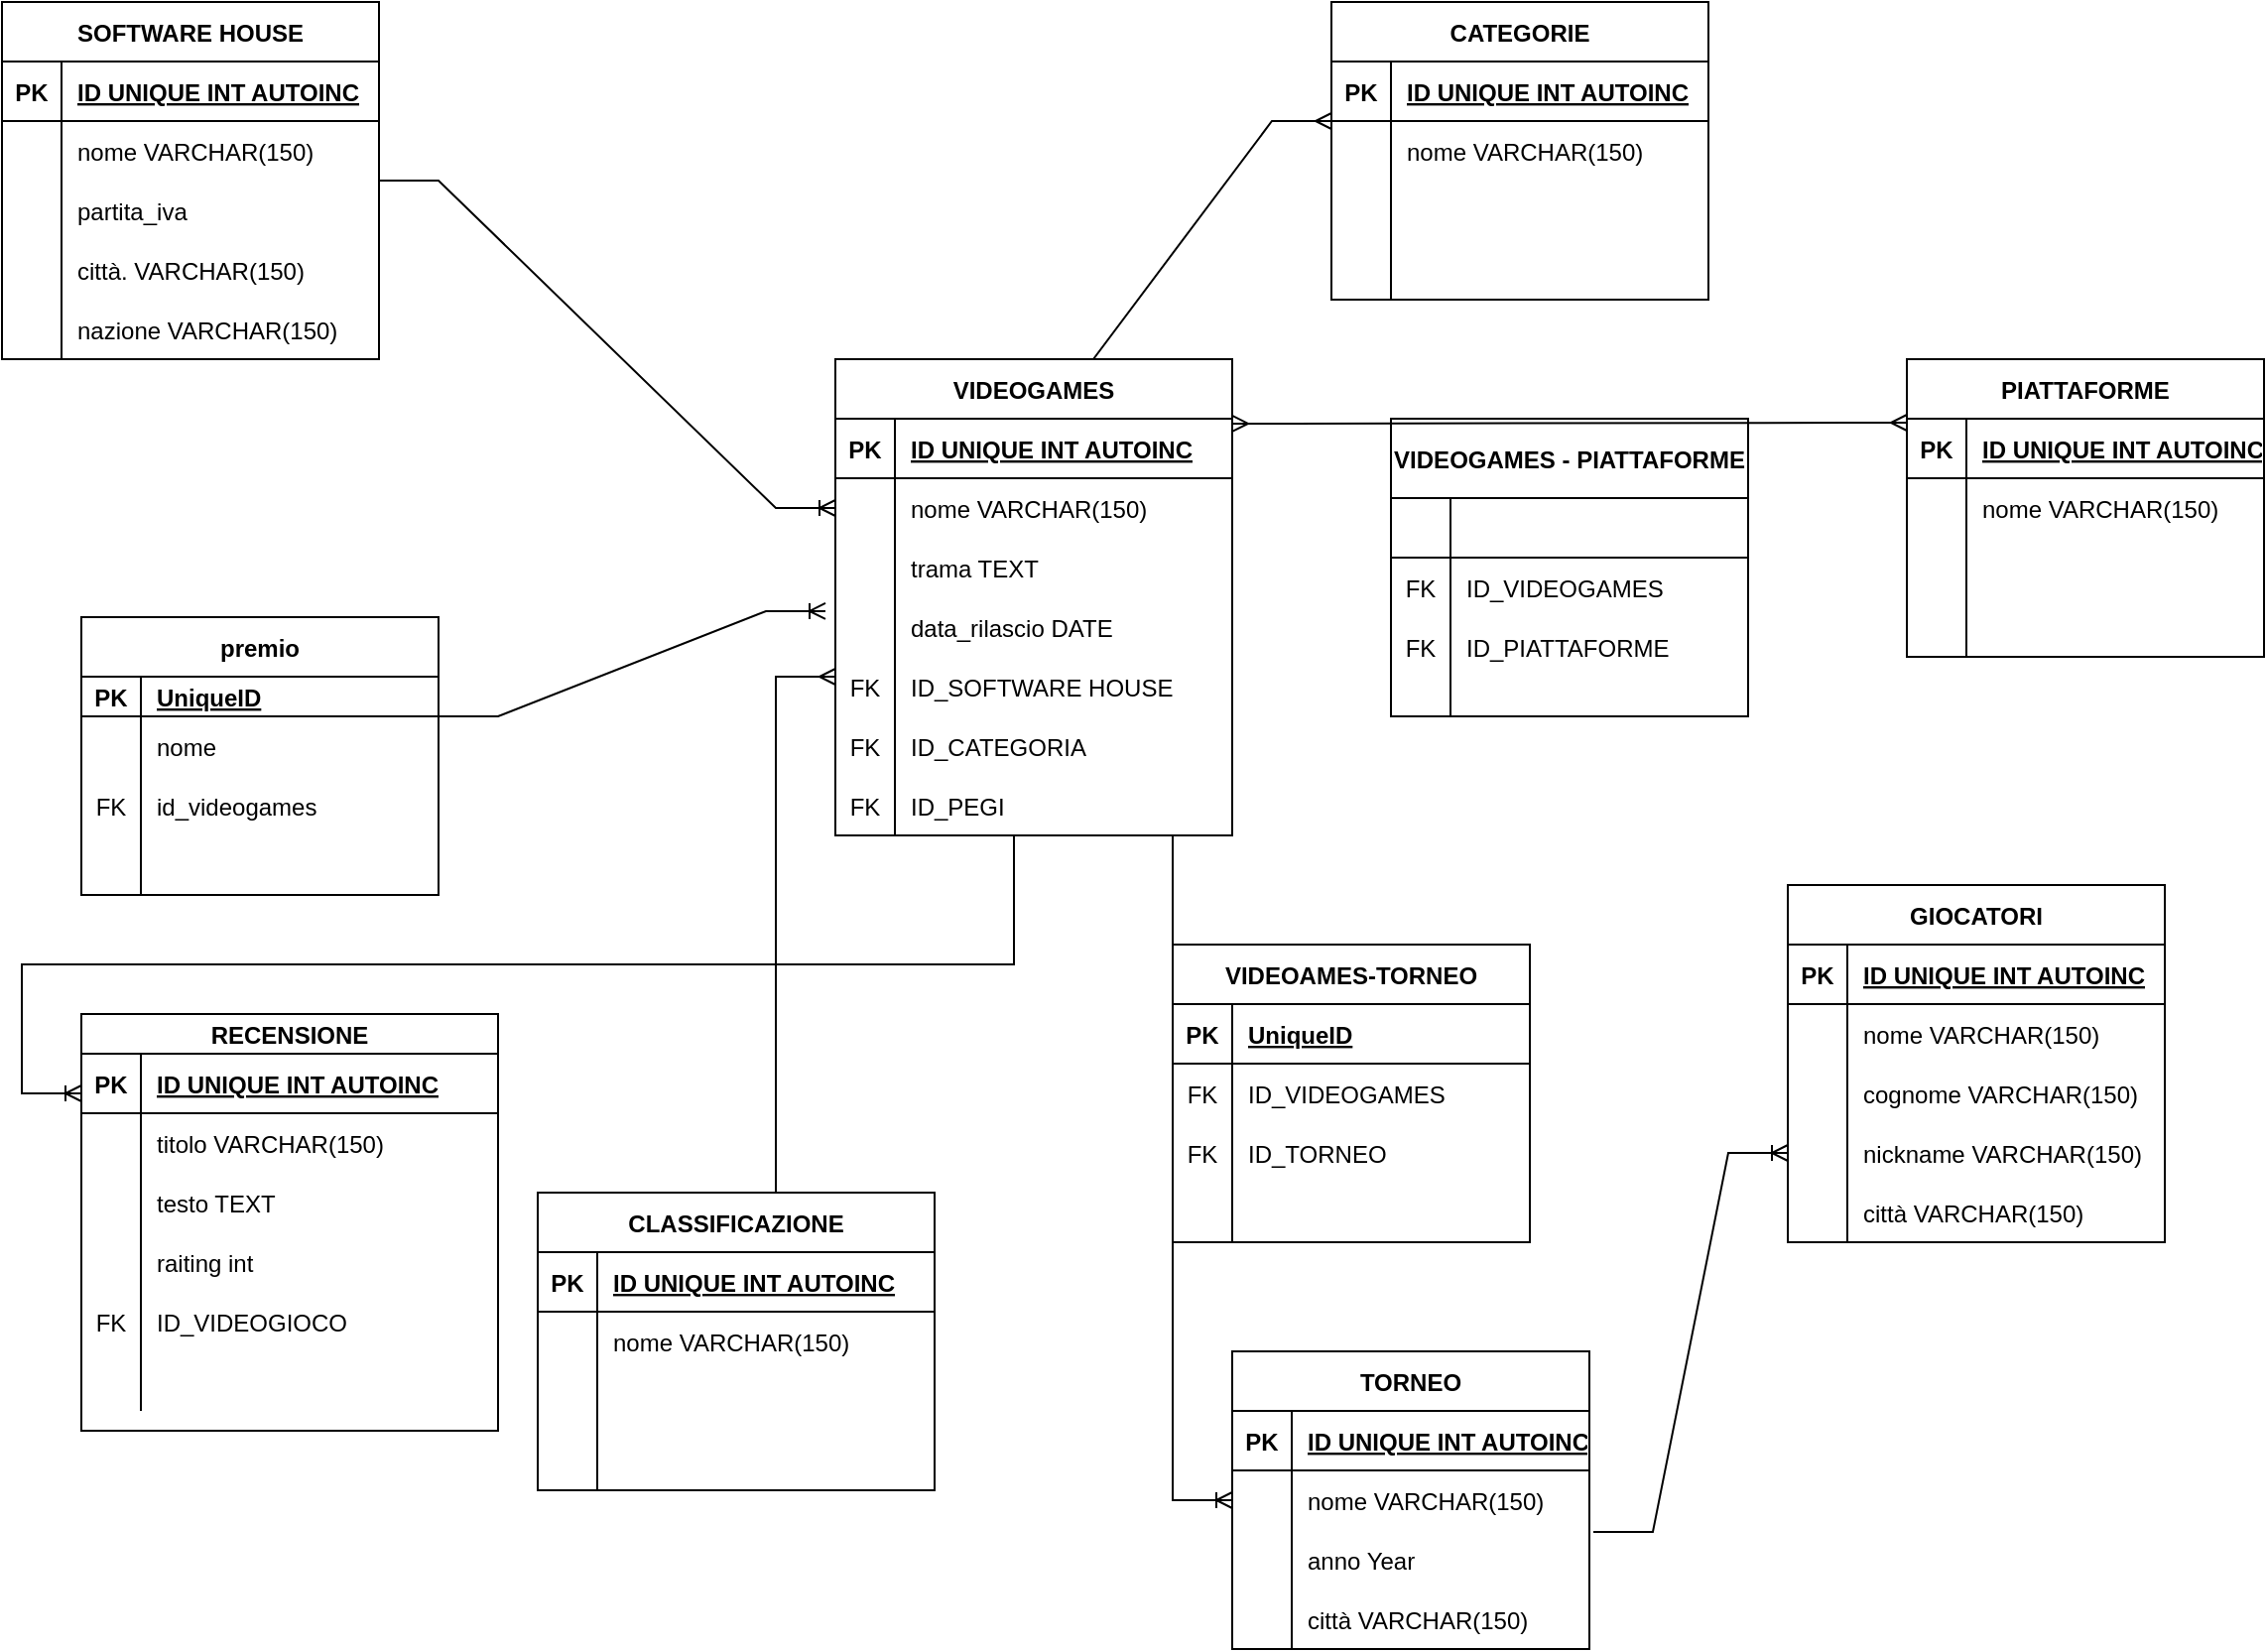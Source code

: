 <mxfile version="20.8.23" type="github"><diagram name="Pagina-1" id="i0J7xtKFLTkDk5oxnw_Y"><mxGraphModel dx="2021" dy="650" grid="1" gridSize="10" guides="1" tooltips="1" connect="1" arrows="1" fold="1" page="1" pageScale="1" pageWidth="827" pageHeight="1169" math="0" shadow="0"><root><mxCell id="0"/><mxCell id="1" parent="0"/><mxCell id="jLcTJ_Q1vczwgwOchDkl-1" value="VIDEOGAMES" style="shape=table;startSize=30;container=1;collapsible=1;childLayout=tableLayout;fixedRows=1;rowLines=0;fontStyle=1;align=center;resizeLast=1;" vertex="1" parent="1"><mxGeometry x="260" y="200" width="200" height="240" as="geometry"/></mxCell><mxCell id="jLcTJ_Q1vczwgwOchDkl-2" value="" style="shape=tableRow;horizontal=0;startSize=0;swimlaneHead=0;swimlaneBody=0;fillColor=none;collapsible=0;dropTarget=0;points=[[0,0.5],[1,0.5]];portConstraint=eastwest;top=0;left=0;right=0;bottom=1;" vertex="1" parent="jLcTJ_Q1vczwgwOchDkl-1"><mxGeometry y="30" width="200" height="30" as="geometry"/></mxCell><mxCell id="jLcTJ_Q1vczwgwOchDkl-3" value="PK" style="shape=partialRectangle;connectable=0;fillColor=none;top=0;left=0;bottom=0;right=0;fontStyle=1;overflow=hidden;" vertex="1" parent="jLcTJ_Q1vczwgwOchDkl-2"><mxGeometry width="30" height="30" as="geometry"><mxRectangle width="30" height="30" as="alternateBounds"/></mxGeometry></mxCell><mxCell id="jLcTJ_Q1vczwgwOchDkl-4" value="ID UNIQUE INT AUTOINC" style="shape=partialRectangle;connectable=0;fillColor=none;top=0;left=0;bottom=0;right=0;align=left;spacingLeft=6;fontStyle=5;overflow=hidden;" vertex="1" parent="jLcTJ_Q1vczwgwOchDkl-2"><mxGeometry x="30" width="170" height="30" as="geometry"><mxRectangle width="170" height="30" as="alternateBounds"/></mxGeometry></mxCell><mxCell id="jLcTJ_Q1vczwgwOchDkl-5" value="" style="shape=tableRow;horizontal=0;startSize=0;swimlaneHead=0;swimlaneBody=0;fillColor=none;collapsible=0;dropTarget=0;points=[[0,0.5],[1,0.5]];portConstraint=eastwest;top=0;left=0;right=0;bottom=0;" vertex="1" parent="jLcTJ_Q1vczwgwOchDkl-1"><mxGeometry y="60" width="200" height="30" as="geometry"/></mxCell><mxCell id="jLcTJ_Q1vczwgwOchDkl-6" value="" style="shape=partialRectangle;connectable=0;fillColor=none;top=0;left=0;bottom=0;right=0;editable=1;overflow=hidden;" vertex="1" parent="jLcTJ_Q1vczwgwOchDkl-5"><mxGeometry width="30" height="30" as="geometry"><mxRectangle width="30" height="30" as="alternateBounds"/></mxGeometry></mxCell><mxCell id="jLcTJ_Q1vczwgwOchDkl-7" value="nome VARCHAR(150)" style="shape=partialRectangle;connectable=0;fillColor=none;top=0;left=0;bottom=0;right=0;align=left;spacingLeft=6;overflow=hidden;" vertex="1" parent="jLcTJ_Q1vczwgwOchDkl-5"><mxGeometry x="30" width="170" height="30" as="geometry"><mxRectangle width="170" height="30" as="alternateBounds"/></mxGeometry></mxCell><mxCell id="jLcTJ_Q1vczwgwOchDkl-8" value="" style="shape=tableRow;horizontal=0;startSize=0;swimlaneHead=0;swimlaneBody=0;fillColor=none;collapsible=0;dropTarget=0;points=[[0,0.5],[1,0.5]];portConstraint=eastwest;top=0;left=0;right=0;bottom=0;" vertex="1" parent="jLcTJ_Q1vczwgwOchDkl-1"><mxGeometry y="90" width="200" height="30" as="geometry"/></mxCell><mxCell id="jLcTJ_Q1vczwgwOchDkl-9" value="" style="shape=partialRectangle;connectable=0;fillColor=none;top=0;left=0;bottom=0;right=0;editable=1;overflow=hidden;" vertex="1" parent="jLcTJ_Q1vczwgwOchDkl-8"><mxGeometry width="30" height="30" as="geometry"><mxRectangle width="30" height="30" as="alternateBounds"/></mxGeometry></mxCell><mxCell id="jLcTJ_Q1vczwgwOchDkl-10" value="trama TEXT" style="shape=partialRectangle;connectable=0;fillColor=none;top=0;left=0;bottom=0;right=0;align=left;spacingLeft=6;overflow=hidden;" vertex="1" parent="jLcTJ_Q1vczwgwOchDkl-8"><mxGeometry x="30" width="170" height="30" as="geometry"><mxRectangle width="170" height="30" as="alternateBounds"/></mxGeometry></mxCell><mxCell id="jLcTJ_Q1vczwgwOchDkl-11" value="" style="shape=tableRow;horizontal=0;startSize=0;swimlaneHead=0;swimlaneBody=0;fillColor=none;collapsible=0;dropTarget=0;points=[[0,0.5],[1,0.5]];portConstraint=eastwest;top=0;left=0;right=0;bottom=0;" vertex="1" parent="jLcTJ_Q1vczwgwOchDkl-1"><mxGeometry y="120" width="200" height="30" as="geometry"/></mxCell><mxCell id="jLcTJ_Q1vczwgwOchDkl-12" value="" style="shape=partialRectangle;connectable=0;fillColor=none;top=0;left=0;bottom=0;right=0;editable=1;overflow=hidden;" vertex="1" parent="jLcTJ_Q1vczwgwOchDkl-11"><mxGeometry width="30" height="30" as="geometry"><mxRectangle width="30" height="30" as="alternateBounds"/></mxGeometry></mxCell><mxCell id="jLcTJ_Q1vczwgwOchDkl-13" value="data_rilascio DATE" style="shape=partialRectangle;connectable=0;fillColor=none;top=0;left=0;bottom=0;right=0;align=left;spacingLeft=6;overflow=hidden;" vertex="1" parent="jLcTJ_Q1vczwgwOchDkl-11"><mxGeometry x="30" width="170" height="30" as="geometry"><mxRectangle width="170" height="30" as="alternateBounds"/></mxGeometry></mxCell><mxCell id="jLcTJ_Q1vczwgwOchDkl-159" value="" style="shape=tableRow;horizontal=0;startSize=0;swimlaneHead=0;swimlaneBody=0;fillColor=none;collapsible=0;dropTarget=0;points=[[0,0.5],[1,0.5]];portConstraint=eastwest;top=0;left=0;right=0;bottom=0;" vertex="1" parent="jLcTJ_Q1vczwgwOchDkl-1"><mxGeometry y="150" width="200" height="30" as="geometry"/></mxCell><mxCell id="jLcTJ_Q1vczwgwOchDkl-160" value="FK" style="shape=partialRectangle;connectable=0;fillColor=none;top=0;left=0;bottom=0;right=0;editable=1;overflow=hidden;" vertex="1" parent="jLcTJ_Q1vczwgwOchDkl-159"><mxGeometry width="30" height="30" as="geometry"><mxRectangle width="30" height="30" as="alternateBounds"/></mxGeometry></mxCell><mxCell id="jLcTJ_Q1vczwgwOchDkl-161" value="ID_SOFTWARE HOUSE" style="shape=partialRectangle;connectable=0;fillColor=none;top=0;left=0;bottom=0;right=0;align=left;spacingLeft=6;overflow=hidden;" vertex="1" parent="jLcTJ_Q1vczwgwOchDkl-159"><mxGeometry x="30" width="170" height="30" as="geometry"><mxRectangle width="170" height="30" as="alternateBounds"/></mxGeometry></mxCell><mxCell id="jLcTJ_Q1vczwgwOchDkl-162" value="" style="shape=tableRow;horizontal=0;startSize=0;swimlaneHead=0;swimlaneBody=0;fillColor=none;collapsible=0;dropTarget=0;points=[[0,0.5],[1,0.5]];portConstraint=eastwest;top=0;left=0;right=0;bottom=0;" vertex="1" parent="jLcTJ_Q1vczwgwOchDkl-1"><mxGeometry y="180" width="200" height="30" as="geometry"/></mxCell><mxCell id="jLcTJ_Q1vczwgwOchDkl-163" value="FK" style="shape=partialRectangle;connectable=0;fillColor=none;top=0;left=0;bottom=0;right=0;editable=1;overflow=hidden;" vertex="1" parent="jLcTJ_Q1vczwgwOchDkl-162"><mxGeometry width="30" height="30" as="geometry"><mxRectangle width="30" height="30" as="alternateBounds"/></mxGeometry></mxCell><mxCell id="jLcTJ_Q1vczwgwOchDkl-164" value="ID_CATEGORIA" style="shape=partialRectangle;connectable=0;fillColor=none;top=0;left=0;bottom=0;right=0;align=left;spacingLeft=6;overflow=hidden;" vertex="1" parent="jLcTJ_Q1vczwgwOchDkl-162"><mxGeometry x="30" width="170" height="30" as="geometry"><mxRectangle width="170" height="30" as="alternateBounds"/></mxGeometry></mxCell><mxCell id="jLcTJ_Q1vczwgwOchDkl-135" value="" style="shape=tableRow;horizontal=0;startSize=0;swimlaneHead=0;swimlaneBody=0;fillColor=none;collapsible=0;dropTarget=0;points=[[0,0.5],[1,0.5]];portConstraint=eastwest;top=0;left=0;right=0;bottom=0;" vertex="1" parent="jLcTJ_Q1vczwgwOchDkl-1"><mxGeometry y="210" width="200" height="30" as="geometry"/></mxCell><mxCell id="jLcTJ_Q1vczwgwOchDkl-136" value="FK" style="shape=partialRectangle;connectable=0;fillColor=none;top=0;left=0;bottom=0;right=0;editable=1;overflow=hidden;" vertex="1" parent="jLcTJ_Q1vczwgwOchDkl-135"><mxGeometry width="30" height="30" as="geometry"><mxRectangle width="30" height="30" as="alternateBounds"/></mxGeometry></mxCell><mxCell id="jLcTJ_Q1vczwgwOchDkl-137" value="ID_PEGI" style="shape=partialRectangle;connectable=0;fillColor=none;top=0;left=0;bottom=0;right=0;align=left;spacingLeft=6;overflow=hidden;" vertex="1" parent="jLcTJ_Q1vczwgwOchDkl-135"><mxGeometry x="30" width="170" height="30" as="geometry"><mxRectangle width="170" height="30" as="alternateBounds"/></mxGeometry></mxCell><mxCell id="jLcTJ_Q1vczwgwOchDkl-14" value="SOFTWARE HOUSE" style="shape=table;startSize=30;container=1;collapsible=1;childLayout=tableLayout;fixedRows=1;rowLines=0;fontStyle=1;align=center;resizeLast=1;" vertex="1" parent="1"><mxGeometry x="-160" y="20" width="190" height="180" as="geometry"/></mxCell><mxCell id="jLcTJ_Q1vczwgwOchDkl-15" value="" style="shape=tableRow;horizontal=0;startSize=0;swimlaneHead=0;swimlaneBody=0;fillColor=none;collapsible=0;dropTarget=0;points=[[0,0.5],[1,0.5]];portConstraint=eastwest;top=0;left=0;right=0;bottom=1;" vertex="1" parent="jLcTJ_Q1vczwgwOchDkl-14"><mxGeometry y="30" width="190" height="30" as="geometry"/></mxCell><mxCell id="jLcTJ_Q1vczwgwOchDkl-16" value="PK" style="shape=partialRectangle;connectable=0;fillColor=none;top=0;left=0;bottom=0;right=0;fontStyle=1;overflow=hidden;" vertex="1" parent="jLcTJ_Q1vczwgwOchDkl-15"><mxGeometry width="30" height="30" as="geometry"><mxRectangle width="30" height="30" as="alternateBounds"/></mxGeometry></mxCell><mxCell id="jLcTJ_Q1vczwgwOchDkl-17" value="ID UNIQUE INT AUTOINC" style="shape=partialRectangle;connectable=0;fillColor=none;top=0;left=0;bottom=0;right=0;align=left;spacingLeft=6;fontStyle=5;overflow=hidden;" vertex="1" parent="jLcTJ_Q1vczwgwOchDkl-15"><mxGeometry x="30" width="160" height="30" as="geometry"><mxRectangle width="160" height="30" as="alternateBounds"/></mxGeometry></mxCell><mxCell id="jLcTJ_Q1vczwgwOchDkl-18" value="" style="shape=tableRow;horizontal=0;startSize=0;swimlaneHead=0;swimlaneBody=0;fillColor=none;collapsible=0;dropTarget=0;points=[[0,0.5],[1,0.5]];portConstraint=eastwest;top=0;left=0;right=0;bottom=0;" vertex="1" parent="jLcTJ_Q1vczwgwOchDkl-14"><mxGeometry y="60" width="190" height="30" as="geometry"/></mxCell><mxCell id="jLcTJ_Q1vczwgwOchDkl-19" value="" style="shape=partialRectangle;connectable=0;fillColor=none;top=0;left=0;bottom=0;right=0;editable=1;overflow=hidden;" vertex="1" parent="jLcTJ_Q1vczwgwOchDkl-18"><mxGeometry width="30" height="30" as="geometry"><mxRectangle width="30" height="30" as="alternateBounds"/></mxGeometry></mxCell><mxCell id="jLcTJ_Q1vczwgwOchDkl-20" value="nome VARCHAR(150)" style="shape=partialRectangle;connectable=0;fillColor=none;top=0;left=0;bottom=0;right=0;align=left;spacingLeft=6;overflow=hidden;" vertex="1" parent="jLcTJ_Q1vczwgwOchDkl-18"><mxGeometry x="30" width="160" height="30" as="geometry"><mxRectangle width="160" height="30" as="alternateBounds"/></mxGeometry></mxCell><mxCell id="jLcTJ_Q1vczwgwOchDkl-21" value="" style="shape=tableRow;horizontal=0;startSize=0;swimlaneHead=0;swimlaneBody=0;fillColor=none;collapsible=0;dropTarget=0;points=[[0,0.5],[1,0.5]];portConstraint=eastwest;top=0;left=0;right=0;bottom=0;" vertex="1" parent="jLcTJ_Q1vczwgwOchDkl-14"><mxGeometry y="90" width="190" height="30" as="geometry"/></mxCell><mxCell id="jLcTJ_Q1vczwgwOchDkl-22" value="" style="shape=partialRectangle;connectable=0;fillColor=none;top=0;left=0;bottom=0;right=0;editable=1;overflow=hidden;" vertex="1" parent="jLcTJ_Q1vczwgwOchDkl-21"><mxGeometry width="30" height="30" as="geometry"><mxRectangle width="30" height="30" as="alternateBounds"/></mxGeometry></mxCell><mxCell id="jLcTJ_Q1vczwgwOchDkl-23" value="partita_iva" style="shape=partialRectangle;connectable=0;fillColor=none;top=0;left=0;bottom=0;right=0;align=left;spacingLeft=6;overflow=hidden;" vertex="1" parent="jLcTJ_Q1vczwgwOchDkl-21"><mxGeometry x="30" width="160" height="30" as="geometry"><mxRectangle width="160" height="30" as="alternateBounds"/></mxGeometry></mxCell><mxCell id="jLcTJ_Q1vczwgwOchDkl-24" value="" style="shape=tableRow;horizontal=0;startSize=0;swimlaneHead=0;swimlaneBody=0;fillColor=none;collapsible=0;dropTarget=0;points=[[0,0.5],[1,0.5]];portConstraint=eastwest;top=0;left=0;right=0;bottom=0;" vertex="1" parent="jLcTJ_Q1vczwgwOchDkl-14"><mxGeometry y="120" width="190" height="30" as="geometry"/></mxCell><mxCell id="jLcTJ_Q1vczwgwOchDkl-25" value="" style="shape=partialRectangle;connectable=0;fillColor=none;top=0;left=0;bottom=0;right=0;editable=1;overflow=hidden;" vertex="1" parent="jLcTJ_Q1vczwgwOchDkl-24"><mxGeometry width="30" height="30" as="geometry"><mxRectangle width="30" height="30" as="alternateBounds"/></mxGeometry></mxCell><mxCell id="jLcTJ_Q1vczwgwOchDkl-26" value="città. VARCHAR(150)" style="shape=partialRectangle;connectable=0;fillColor=none;top=0;left=0;bottom=0;right=0;align=left;spacingLeft=6;overflow=hidden;" vertex="1" parent="jLcTJ_Q1vczwgwOchDkl-24"><mxGeometry x="30" width="160" height="30" as="geometry"><mxRectangle width="160" height="30" as="alternateBounds"/></mxGeometry></mxCell><mxCell id="jLcTJ_Q1vczwgwOchDkl-108" value="" style="shape=tableRow;horizontal=0;startSize=0;swimlaneHead=0;swimlaneBody=0;fillColor=none;collapsible=0;dropTarget=0;points=[[0,0.5],[1,0.5]];portConstraint=eastwest;top=0;left=0;right=0;bottom=0;" vertex="1" parent="jLcTJ_Q1vczwgwOchDkl-14"><mxGeometry y="150" width="190" height="30" as="geometry"/></mxCell><mxCell id="jLcTJ_Q1vczwgwOchDkl-109" value="" style="shape=partialRectangle;connectable=0;fillColor=none;top=0;left=0;bottom=0;right=0;editable=1;overflow=hidden;" vertex="1" parent="jLcTJ_Q1vczwgwOchDkl-108"><mxGeometry width="30" height="30" as="geometry"><mxRectangle width="30" height="30" as="alternateBounds"/></mxGeometry></mxCell><mxCell id="jLcTJ_Q1vczwgwOchDkl-110" value="nazione VARCHAR(150)" style="shape=partialRectangle;connectable=0;fillColor=none;top=0;left=0;bottom=0;right=0;align=left;spacingLeft=6;overflow=hidden;" vertex="1" parent="jLcTJ_Q1vczwgwOchDkl-108"><mxGeometry x="30" width="160" height="30" as="geometry"><mxRectangle width="160" height="30" as="alternateBounds"/></mxGeometry></mxCell><mxCell id="jLcTJ_Q1vczwgwOchDkl-27" value="PIATTAFORME" style="shape=table;startSize=30;container=1;collapsible=1;childLayout=tableLayout;fixedRows=1;rowLines=0;fontStyle=1;align=center;resizeLast=1;" vertex="1" parent="1"><mxGeometry x="800" y="200" width="180" height="150" as="geometry"/></mxCell><mxCell id="jLcTJ_Q1vczwgwOchDkl-28" value="" style="shape=tableRow;horizontal=0;startSize=0;swimlaneHead=0;swimlaneBody=0;fillColor=none;collapsible=0;dropTarget=0;points=[[0,0.5],[1,0.5]];portConstraint=eastwest;top=0;left=0;right=0;bottom=1;" vertex="1" parent="jLcTJ_Q1vczwgwOchDkl-27"><mxGeometry y="30" width="180" height="30" as="geometry"/></mxCell><mxCell id="jLcTJ_Q1vczwgwOchDkl-29" value="PK" style="shape=partialRectangle;connectable=0;fillColor=none;top=0;left=0;bottom=0;right=0;fontStyle=1;overflow=hidden;" vertex="1" parent="jLcTJ_Q1vczwgwOchDkl-28"><mxGeometry width="30" height="30" as="geometry"><mxRectangle width="30" height="30" as="alternateBounds"/></mxGeometry></mxCell><mxCell id="jLcTJ_Q1vczwgwOchDkl-30" value="ID UNIQUE INT AUTOINC" style="shape=partialRectangle;connectable=0;fillColor=none;top=0;left=0;bottom=0;right=0;align=left;spacingLeft=6;fontStyle=5;overflow=hidden;" vertex="1" parent="jLcTJ_Q1vczwgwOchDkl-28"><mxGeometry x="30" width="150" height="30" as="geometry"><mxRectangle width="150" height="30" as="alternateBounds"/></mxGeometry></mxCell><mxCell id="jLcTJ_Q1vczwgwOchDkl-31" value="" style="shape=tableRow;horizontal=0;startSize=0;swimlaneHead=0;swimlaneBody=0;fillColor=none;collapsible=0;dropTarget=0;points=[[0,0.5],[1,0.5]];portConstraint=eastwest;top=0;left=0;right=0;bottom=0;" vertex="1" parent="jLcTJ_Q1vczwgwOchDkl-27"><mxGeometry y="60" width="180" height="30" as="geometry"/></mxCell><mxCell id="jLcTJ_Q1vczwgwOchDkl-32" value="" style="shape=partialRectangle;connectable=0;fillColor=none;top=0;left=0;bottom=0;right=0;editable=1;overflow=hidden;" vertex="1" parent="jLcTJ_Q1vczwgwOchDkl-31"><mxGeometry width="30" height="30" as="geometry"><mxRectangle width="30" height="30" as="alternateBounds"/></mxGeometry></mxCell><mxCell id="jLcTJ_Q1vczwgwOchDkl-33" value="nome VARCHAR(150)" style="shape=partialRectangle;connectable=0;fillColor=none;top=0;left=0;bottom=0;right=0;align=left;spacingLeft=6;overflow=hidden;" vertex="1" parent="jLcTJ_Q1vczwgwOchDkl-31"><mxGeometry x="30" width="150" height="30" as="geometry"><mxRectangle width="150" height="30" as="alternateBounds"/></mxGeometry></mxCell><mxCell id="jLcTJ_Q1vczwgwOchDkl-34" value="" style="shape=tableRow;horizontal=0;startSize=0;swimlaneHead=0;swimlaneBody=0;fillColor=none;collapsible=0;dropTarget=0;points=[[0,0.5],[1,0.5]];portConstraint=eastwest;top=0;left=0;right=0;bottom=0;" vertex="1" parent="jLcTJ_Q1vczwgwOchDkl-27"><mxGeometry y="90" width="180" height="30" as="geometry"/></mxCell><mxCell id="jLcTJ_Q1vczwgwOchDkl-35" value="" style="shape=partialRectangle;connectable=0;fillColor=none;top=0;left=0;bottom=0;right=0;editable=1;overflow=hidden;" vertex="1" parent="jLcTJ_Q1vczwgwOchDkl-34"><mxGeometry width="30" height="30" as="geometry"><mxRectangle width="30" height="30" as="alternateBounds"/></mxGeometry></mxCell><mxCell id="jLcTJ_Q1vczwgwOchDkl-36" value="" style="shape=partialRectangle;connectable=0;fillColor=none;top=0;left=0;bottom=0;right=0;align=left;spacingLeft=6;overflow=hidden;" vertex="1" parent="jLcTJ_Q1vczwgwOchDkl-34"><mxGeometry x="30" width="150" height="30" as="geometry"><mxRectangle width="150" height="30" as="alternateBounds"/></mxGeometry></mxCell><mxCell id="jLcTJ_Q1vczwgwOchDkl-37" value="" style="shape=tableRow;horizontal=0;startSize=0;swimlaneHead=0;swimlaneBody=0;fillColor=none;collapsible=0;dropTarget=0;points=[[0,0.5],[1,0.5]];portConstraint=eastwest;top=0;left=0;right=0;bottom=0;" vertex="1" parent="jLcTJ_Q1vczwgwOchDkl-27"><mxGeometry y="120" width="180" height="30" as="geometry"/></mxCell><mxCell id="jLcTJ_Q1vczwgwOchDkl-38" value="" style="shape=partialRectangle;connectable=0;fillColor=none;top=0;left=0;bottom=0;right=0;editable=1;overflow=hidden;" vertex="1" parent="jLcTJ_Q1vczwgwOchDkl-37"><mxGeometry width="30" height="30" as="geometry"><mxRectangle width="30" height="30" as="alternateBounds"/></mxGeometry></mxCell><mxCell id="jLcTJ_Q1vczwgwOchDkl-39" value="" style="shape=partialRectangle;connectable=0;fillColor=none;top=0;left=0;bottom=0;right=0;align=left;spacingLeft=6;overflow=hidden;" vertex="1" parent="jLcTJ_Q1vczwgwOchDkl-37"><mxGeometry x="30" width="150" height="30" as="geometry"><mxRectangle width="150" height="30" as="alternateBounds"/></mxGeometry></mxCell><mxCell id="jLcTJ_Q1vczwgwOchDkl-40" value="CATEGORIE" style="shape=table;startSize=30;container=1;collapsible=1;childLayout=tableLayout;fixedRows=1;rowLines=0;fontStyle=1;align=center;resizeLast=1;" vertex="1" parent="1"><mxGeometry x="510" y="20" width="190" height="150" as="geometry"/></mxCell><mxCell id="jLcTJ_Q1vczwgwOchDkl-41" value="" style="shape=tableRow;horizontal=0;startSize=0;swimlaneHead=0;swimlaneBody=0;fillColor=none;collapsible=0;dropTarget=0;points=[[0,0.5],[1,0.5]];portConstraint=eastwest;top=0;left=0;right=0;bottom=1;" vertex="1" parent="jLcTJ_Q1vczwgwOchDkl-40"><mxGeometry y="30" width="190" height="30" as="geometry"/></mxCell><mxCell id="jLcTJ_Q1vczwgwOchDkl-42" value="PK" style="shape=partialRectangle;connectable=0;fillColor=none;top=0;left=0;bottom=0;right=0;fontStyle=1;overflow=hidden;" vertex="1" parent="jLcTJ_Q1vczwgwOchDkl-41"><mxGeometry width="30" height="30" as="geometry"><mxRectangle width="30" height="30" as="alternateBounds"/></mxGeometry></mxCell><mxCell id="jLcTJ_Q1vczwgwOchDkl-43" value="ID UNIQUE INT AUTOINC" style="shape=partialRectangle;connectable=0;fillColor=none;top=0;left=0;bottom=0;right=0;align=left;spacingLeft=6;fontStyle=5;overflow=hidden;" vertex="1" parent="jLcTJ_Q1vczwgwOchDkl-41"><mxGeometry x="30" width="160" height="30" as="geometry"><mxRectangle width="160" height="30" as="alternateBounds"/></mxGeometry></mxCell><mxCell id="jLcTJ_Q1vczwgwOchDkl-44" value="" style="shape=tableRow;horizontal=0;startSize=0;swimlaneHead=0;swimlaneBody=0;fillColor=none;collapsible=0;dropTarget=0;points=[[0,0.5],[1,0.5]];portConstraint=eastwest;top=0;left=0;right=0;bottom=0;" vertex="1" parent="jLcTJ_Q1vczwgwOchDkl-40"><mxGeometry y="60" width="190" height="30" as="geometry"/></mxCell><mxCell id="jLcTJ_Q1vczwgwOchDkl-45" value="" style="shape=partialRectangle;connectable=0;fillColor=none;top=0;left=0;bottom=0;right=0;editable=1;overflow=hidden;" vertex="1" parent="jLcTJ_Q1vczwgwOchDkl-44"><mxGeometry width="30" height="30" as="geometry"><mxRectangle width="30" height="30" as="alternateBounds"/></mxGeometry></mxCell><mxCell id="jLcTJ_Q1vczwgwOchDkl-46" value="nome VARCHAR(150)" style="shape=partialRectangle;connectable=0;fillColor=none;top=0;left=0;bottom=0;right=0;align=left;spacingLeft=6;overflow=hidden;" vertex="1" parent="jLcTJ_Q1vczwgwOchDkl-44"><mxGeometry x="30" width="160" height="30" as="geometry"><mxRectangle width="160" height="30" as="alternateBounds"/></mxGeometry></mxCell><mxCell id="jLcTJ_Q1vczwgwOchDkl-47" value="" style="shape=tableRow;horizontal=0;startSize=0;swimlaneHead=0;swimlaneBody=0;fillColor=none;collapsible=0;dropTarget=0;points=[[0,0.5],[1,0.5]];portConstraint=eastwest;top=0;left=0;right=0;bottom=0;" vertex="1" parent="jLcTJ_Q1vczwgwOchDkl-40"><mxGeometry y="90" width="190" height="30" as="geometry"/></mxCell><mxCell id="jLcTJ_Q1vczwgwOchDkl-48" value="" style="shape=partialRectangle;connectable=0;fillColor=none;top=0;left=0;bottom=0;right=0;editable=1;overflow=hidden;" vertex="1" parent="jLcTJ_Q1vczwgwOchDkl-47"><mxGeometry width="30" height="30" as="geometry"><mxRectangle width="30" height="30" as="alternateBounds"/></mxGeometry></mxCell><mxCell id="jLcTJ_Q1vczwgwOchDkl-49" value="" style="shape=partialRectangle;connectable=0;fillColor=none;top=0;left=0;bottom=0;right=0;align=left;spacingLeft=6;overflow=hidden;" vertex="1" parent="jLcTJ_Q1vczwgwOchDkl-47"><mxGeometry x="30" width="160" height="30" as="geometry"><mxRectangle width="160" height="30" as="alternateBounds"/></mxGeometry></mxCell><mxCell id="jLcTJ_Q1vczwgwOchDkl-50" value="" style="shape=tableRow;horizontal=0;startSize=0;swimlaneHead=0;swimlaneBody=0;fillColor=none;collapsible=0;dropTarget=0;points=[[0,0.5],[1,0.5]];portConstraint=eastwest;top=0;left=0;right=0;bottom=0;" vertex="1" parent="jLcTJ_Q1vczwgwOchDkl-40"><mxGeometry y="120" width="190" height="30" as="geometry"/></mxCell><mxCell id="jLcTJ_Q1vczwgwOchDkl-51" value="" style="shape=partialRectangle;connectable=0;fillColor=none;top=0;left=0;bottom=0;right=0;editable=1;overflow=hidden;" vertex="1" parent="jLcTJ_Q1vczwgwOchDkl-50"><mxGeometry width="30" height="30" as="geometry"><mxRectangle width="30" height="30" as="alternateBounds"/></mxGeometry></mxCell><mxCell id="jLcTJ_Q1vczwgwOchDkl-52" value="" style="shape=partialRectangle;connectable=0;fillColor=none;top=0;left=0;bottom=0;right=0;align=left;spacingLeft=6;overflow=hidden;" vertex="1" parent="jLcTJ_Q1vczwgwOchDkl-50"><mxGeometry x="30" width="160" height="30" as="geometry"><mxRectangle width="160" height="30" as="alternateBounds"/></mxGeometry></mxCell><mxCell id="jLcTJ_Q1vczwgwOchDkl-53" value="TORNEO" style="shape=table;startSize=30;container=1;collapsible=1;childLayout=tableLayout;fixedRows=1;rowLines=0;fontStyle=1;align=center;resizeLast=1;" vertex="1" parent="1"><mxGeometry x="460" y="700" width="180" height="150" as="geometry"/></mxCell><mxCell id="jLcTJ_Q1vczwgwOchDkl-54" value="" style="shape=tableRow;horizontal=0;startSize=0;swimlaneHead=0;swimlaneBody=0;fillColor=none;collapsible=0;dropTarget=0;points=[[0,0.5],[1,0.5]];portConstraint=eastwest;top=0;left=0;right=0;bottom=1;" vertex="1" parent="jLcTJ_Q1vczwgwOchDkl-53"><mxGeometry y="30" width="180" height="30" as="geometry"/></mxCell><mxCell id="jLcTJ_Q1vczwgwOchDkl-55" value="PK" style="shape=partialRectangle;connectable=0;fillColor=none;top=0;left=0;bottom=0;right=0;fontStyle=1;overflow=hidden;" vertex="1" parent="jLcTJ_Q1vczwgwOchDkl-54"><mxGeometry width="30" height="30" as="geometry"><mxRectangle width="30" height="30" as="alternateBounds"/></mxGeometry></mxCell><mxCell id="jLcTJ_Q1vczwgwOchDkl-56" value="ID UNIQUE INT AUTOINC" style="shape=partialRectangle;connectable=0;fillColor=none;top=0;left=0;bottom=0;right=0;align=left;spacingLeft=6;fontStyle=5;overflow=hidden;" vertex="1" parent="jLcTJ_Q1vczwgwOchDkl-54"><mxGeometry x="30" width="150" height="30" as="geometry"><mxRectangle width="150" height="30" as="alternateBounds"/></mxGeometry></mxCell><mxCell id="jLcTJ_Q1vczwgwOchDkl-57" value="" style="shape=tableRow;horizontal=0;startSize=0;swimlaneHead=0;swimlaneBody=0;fillColor=none;collapsible=0;dropTarget=0;points=[[0,0.5],[1,0.5]];portConstraint=eastwest;top=0;left=0;right=0;bottom=0;" vertex="1" parent="jLcTJ_Q1vczwgwOchDkl-53"><mxGeometry y="60" width="180" height="30" as="geometry"/></mxCell><mxCell id="jLcTJ_Q1vczwgwOchDkl-58" value="" style="shape=partialRectangle;connectable=0;fillColor=none;top=0;left=0;bottom=0;right=0;editable=1;overflow=hidden;" vertex="1" parent="jLcTJ_Q1vczwgwOchDkl-57"><mxGeometry width="30" height="30" as="geometry"><mxRectangle width="30" height="30" as="alternateBounds"/></mxGeometry></mxCell><mxCell id="jLcTJ_Q1vczwgwOchDkl-59" value="nome VARCHAR(150)" style="shape=partialRectangle;connectable=0;fillColor=none;top=0;left=0;bottom=0;right=0;align=left;spacingLeft=6;overflow=hidden;" vertex="1" parent="jLcTJ_Q1vczwgwOchDkl-57"><mxGeometry x="30" width="150" height="30" as="geometry"><mxRectangle width="150" height="30" as="alternateBounds"/></mxGeometry></mxCell><mxCell id="jLcTJ_Q1vczwgwOchDkl-60" value="" style="shape=tableRow;horizontal=0;startSize=0;swimlaneHead=0;swimlaneBody=0;fillColor=none;collapsible=0;dropTarget=0;points=[[0,0.5],[1,0.5]];portConstraint=eastwest;top=0;left=0;right=0;bottom=0;" vertex="1" parent="jLcTJ_Q1vczwgwOchDkl-53"><mxGeometry y="90" width="180" height="30" as="geometry"/></mxCell><mxCell id="jLcTJ_Q1vczwgwOchDkl-61" value="" style="shape=partialRectangle;connectable=0;fillColor=none;top=0;left=0;bottom=0;right=0;editable=1;overflow=hidden;" vertex="1" parent="jLcTJ_Q1vczwgwOchDkl-60"><mxGeometry width="30" height="30" as="geometry"><mxRectangle width="30" height="30" as="alternateBounds"/></mxGeometry></mxCell><mxCell id="jLcTJ_Q1vczwgwOchDkl-62" value="anno Year" style="shape=partialRectangle;connectable=0;fillColor=none;top=0;left=0;bottom=0;right=0;align=left;spacingLeft=6;overflow=hidden;" vertex="1" parent="jLcTJ_Q1vczwgwOchDkl-60"><mxGeometry x="30" width="150" height="30" as="geometry"><mxRectangle width="150" height="30" as="alternateBounds"/></mxGeometry></mxCell><mxCell id="jLcTJ_Q1vczwgwOchDkl-63" value="" style="shape=tableRow;horizontal=0;startSize=0;swimlaneHead=0;swimlaneBody=0;fillColor=none;collapsible=0;dropTarget=0;points=[[0,0.5],[1,0.5]];portConstraint=eastwest;top=0;left=0;right=0;bottom=0;" vertex="1" parent="jLcTJ_Q1vczwgwOchDkl-53"><mxGeometry y="120" width="180" height="30" as="geometry"/></mxCell><mxCell id="jLcTJ_Q1vczwgwOchDkl-64" value="" style="shape=partialRectangle;connectable=0;fillColor=none;top=0;left=0;bottom=0;right=0;editable=1;overflow=hidden;" vertex="1" parent="jLcTJ_Q1vczwgwOchDkl-63"><mxGeometry width="30" height="30" as="geometry"><mxRectangle width="30" height="30" as="alternateBounds"/></mxGeometry></mxCell><mxCell id="jLcTJ_Q1vczwgwOchDkl-65" value="città VARCHAR(150)" style="shape=partialRectangle;connectable=0;fillColor=none;top=0;left=0;bottom=0;right=0;align=left;spacingLeft=6;overflow=hidden;" vertex="1" parent="jLcTJ_Q1vczwgwOchDkl-63"><mxGeometry x="30" width="150" height="30" as="geometry"><mxRectangle width="150" height="30" as="alternateBounds"/></mxGeometry></mxCell><mxCell id="jLcTJ_Q1vczwgwOchDkl-66" value="GIOCATORI" style="shape=table;startSize=30;container=1;collapsible=1;childLayout=tableLayout;fixedRows=1;rowLines=0;fontStyle=1;align=center;resizeLast=1;" vertex="1" parent="1"><mxGeometry x="740" y="465" width="190" height="180" as="geometry"/></mxCell><mxCell id="jLcTJ_Q1vczwgwOchDkl-67" value="" style="shape=tableRow;horizontal=0;startSize=0;swimlaneHead=0;swimlaneBody=0;fillColor=none;collapsible=0;dropTarget=0;points=[[0,0.5],[1,0.5]];portConstraint=eastwest;top=0;left=0;right=0;bottom=1;" vertex="1" parent="jLcTJ_Q1vczwgwOchDkl-66"><mxGeometry y="30" width="190" height="30" as="geometry"/></mxCell><mxCell id="jLcTJ_Q1vczwgwOchDkl-68" value="PK" style="shape=partialRectangle;connectable=0;fillColor=none;top=0;left=0;bottom=0;right=0;fontStyle=1;overflow=hidden;" vertex="1" parent="jLcTJ_Q1vczwgwOchDkl-67"><mxGeometry width="30" height="30" as="geometry"><mxRectangle width="30" height="30" as="alternateBounds"/></mxGeometry></mxCell><mxCell id="jLcTJ_Q1vczwgwOchDkl-69" value="ID UNIQUE INT AUTOINC" style="shape=partialRectangle;connectable=0;fillColor=none;top=0;left=0;bottom=0;right=0;align=left;spacingLeft=6;fontStyle=5;overflow=hidden;" vertex="1" parent="jLcTJ_Q1vczwgwOchDkl-67"><mxGeometry x="30" width="160" height="30" as="geometry"><mxRectangle width="160" height="30" as="alternateBounds"/></mxGeometry></mxCell><mxCell id="jLcTJ_Q1vczwgwOchDkl-70" value="" style="shape=tableRow;horizontal=0;startSize=0;swimlaneHead=0;swimlaneBody=0;fillColor=none;collapsible=0;dropTarget=0;points=[[0,0.5],[1,0.5]];portConstraint=eastwest;top=0;left=0;right=0;bottom=0;" vertex="1" parent="jLcTJ_Q1vczwgwOchDkl-66"><mxGeometry y="60" width="190" height="30" as="geometry"/></mxCell><mxCell id="jLcTJ_Q1vczwgwOchDkl-71" value="" style="shape=partialRectangle;connectable=0;fillColor=none;top=0;left=0;bottom=0;right=0;editable=1;overflow=hidden;" vertex="1" parent="jLcTJ_Q1vczwgwOchDkl-70"><mxGeometry width="30" height="30" as="geometry"><mxRectangle width="30" height="30" as="alternateBounds"/></mxGeometry></mxCell><mxCell id="jLcTJ_Q1vczwgwOchDkl-72" value="nome VARCHAR(150)" style="shape=partialRectangle;connectable=0;fillColor=none;top=0;left=0;bottom=0;right=0;align=left;spacingLeft=6;overflow=hidden;" vertex="1" parent="jLcTJ_Q1vczwgwOchDkl-70"><mxGeometry x="30" width="160" height="30" as="geometry"><mxRectangle width="160" height="30" as="alternateBounds"/></mxGeometry></mxCell><mxCell id="jLcTJ_Q1vczwgwOchDkl-73" value="" style="shape=tableRow;horizontal=0;startSize=0;swimlaneHead=0;swimlaneBody=0;fillColor=none;collapsible=0;dropTarget=0;points=[[0,0.5],[1,0.5]];portConstraint=eastwest;top=0;left=0;right=0;bottom=0;" vertex="1" parent="jLcTJ_Q1vczwgwOchDkl-66"><mxGeometry y="90" width="190" height="30" as="geometry"/></mxCell><mxCell id="jLcTJ_Q1vczwgwOchDkl-74" value="" style="shape=partialRectangle;connectable=0;fillColor=none;top=0;left=0;bottom=0;right=0;editable=1;overflow=hidden;" vertex="1" parent="jLcTJ_Q1vczwgwOchDkl-73"><mxGeometry width="30" height="30" as="geometry"><mxRectangle width="30" height="30" as="alternateBounds"/></mxGeometry></mxCell><mxCell id="jLcTJ_Q1vczwgwOchDkl-75" value="cognome VARCHAR(150)" style="shape=partialRectangle;connectable=0;fillColor=none;top=0;left=0;bottom=0;right=0;align=left;spacingLeft=6;overflow=hidden;" vertex="1" parent="jLcTJ_Q1vczwgwOchDkl-73"><mxGeometry x="30" width="160" height="30" as="geometry"><mxRectangle width="160" height="30" as="alternateBounds"/></mxGeometry></mxCell><mxCell id="jLcTJ_Q1vczwgwOchDkl-76" value="" style="shape=tableRow;horizontal=0;startSize=0;swimlaneHead=0;swimlaneBody=0;fillColor=none;collapsible=0;dropTarget=0;points=[[0,0.5],[1,0.5]];portConstraint=eastwest;top=0;left=0;right=0;bottom=0;" vertex="1" parent="jLcTJ_Q1vczwgwOchDkl-66"><mxGeometry y="120" width="190" height="30" as="geometry"/></mxCell><mxCell id="jLcTJ_Q1vczwgwOchDkl-77" value="" style="shape=partialRectangle;connectable=0;fillColor=none;top=0;left=0;bottom=0;right=0;editable=1;overflow=hidden;" vertex="1" parent="jLcTJ_Q1vczwgwOchDkl-76"><mxGeometry width="30" height="30" as="geometry"><mxRectangle width="30" height="30" as="alternateBounds"/></mxGeometry></mxCell><mxCell id="jLcTJ_Q1vczwgwOchDkl-78" value="nickname VARCHAR(150)" style="shape=partialRectangle;connectable=0;fillColor=none;top=0;left=0;bottom=0;right=0;align=left;spacingLeft=6;overflow=hidden;" vertex="1" parent="jLcTJ_Q1vczwgwOchDkl-76"><mxGeometry x="30" width="160" height="30" as="geometry"><mxRectangle width="160" height="30" as="alternateBounds"/></mxGeometry></mxCell><mxCell id="jLcTJ_Q1vczwgwOchDkl-111" value="" style="shape=tableRow;horizontal=0;startSize=0;swimlaneHead=0;swimlaneBody=0;fillColor=none;collapsible=0;dropTarget=0;points=[[0,0.5],[1,0.5]];portConstraint=eastwest;top=0;left=0;right=0;bottom=0;" vertex="1" parent="jLcTJ_Q1vczwgwOchDkl-66"><mxGeometry y="150" width="190" height="30" as="geometry"/></mxCell><mxCell id="jLcTJ_Q1vczwgwOchDkl-112" value="" style="shape=partialRectangle;connectable=0;fillColor=none;top=0;left=0;bottom=0;right=0;editable=1;overflow=hidden;" vertex="1" parent="jLcTJ_Q1vczwgwOchDkl-111"><mxGeometry width="30" height="30" as="geometry"><mxRectangle width="30" height="30" as="alternateBounds"/></mxGeometry></mxCell><mxCell id="jLcTJ_Q1vczwgwOchDkl-113" value="città VARCHAR(150)" style="shape=partialRectangle;connectable=0;fillColor=none;top=0;left=0;bottom=0;right=0;align=left;spacingLeft=6;overflow=hidden;" vertex="1" parent="jLcTJ_Q1vczwgwOchDkl-111"><mxGeometry x="30" width="160" height="30" as="geometry"><mxRectangle width="160" height="30" as="alternateBounds"/></mxGeometry></mxCell><mxCell id="jLcTJ_Q1vczwgwOchDkl-79" value="CLASSIFICAZIONE" style="shape=table;startSize=30;container=1;collapsible=1;childLayout=tableLayout;fixedRows=1;rowLines=0;fontStyle=1;align=center;resizeLast=1;" vertex="1" parent="1"><mxGeometry x="110" y="620" width="200" height="150" as="geometry"/></mxCell><mxCell id="jLcTJ_Q1vczwgwOchDkl-80" value="" style="shape=tableRow;horizontal=0;startSize=0;swimlaneHead=0;swimlaneBody=0;fillColor=none;collapsible=0;dropTarget=0;points=[[0,0.5],[1,0.5]];portConstraint=eastwest;top=0;left=0;right=0;bottom=1;" vertex="1" parent="jLcTJ_Q1vczwgwOchDkl-79"><mxGeometry y="30" width="200" height="30" as="geometry"/></mxCell><mxCell id="jLcTJ_Q1vczwgwOchDkl-81" value="PK" style="shape=partialRectangle;connectable=0;fillColor=none;top=0;left=0;bottom=0;right=0;fontStyle=1;overflow=hidden;" vertex="1" parent="jLcTJ_Q1vczwgwOchDkl-80"><mxGeometry width="30" height="30" as="geometry"><mxRectangle width="30" height="30" as="alternateBounds"/></mxGeometry></mxCell><mxCell id="jLcTJ_Q1vczwgwOchDkl-82" value="ID UNIQUE INT AUTOINC" style="shape=partialRectangle;connectable=0;fillColor=none;top=0;left=0;bottom=0;right=0;align=left;spacingLeft=6;fontStyle=5;overflow=hidden;" vertex="1" parent="jLcTJ_Q1vczwgwOchDkl-80"><mxGeometry x="30" width="170" height="30" as="geometry"><mxRectangle width="170" height="30" as="alternateBounds"/></mxGeometry></mxCell><mxCell id="jLcTJ_Q1vczwgwOchDkl-83" value="" style="shape=tableRow;horizontal=0;startSize=0;swimlaneHead=0;swimlaneBody=0;fillColor=none;collapsible=0;dropTarget=0;points=[[0,0.5],[1,0.5]];portConstraint=eastwest;top=0;left=0;right=0;bottom=0;" vertex="1" parent="jLcTJ_Q1vczwgwOchDkl-79"><mxGeometry y="60" width="200" height="30" as="geometry"/></mxCell><mxCell id="jLcTJ_Q1vczwgwOchDkl-84" value="" style="shape=partialRectangle;connectable=0;fillColor=none;top=0;left=0;bottom=0;right=0;editable=1;overflow=hidden;" vertex="1" parent="jLcTJ_Q1vczwgwOchDkl-83"><mxGeometry width="30" height="30" as="geometry"><mxRectangle width="30" height="30" as="alternateBounds"/></mxGeometry></mxCell><mxCell id="jLcTJ_Q1vczwgwOchDkl-85" value="nome VARCHAR(150)" style="shape=partialRectangle;connectable=0;fillColor=none;top=0;left=0;bottom=0;right=0;align=left;spacingLeft=6;overflow=hidden;" vertex="1" parent="jLcTJ_Q1vczwgwOchDkl-83"><mxGeometry x="30" width="170" height="30" as="geometry"><mxRectangle width="170" height="30" as="alternateBounds"/></mxGeometry></mxCell><mxCell id="jLcTJ_Q1vczwgwOchDkl-86" value="" style="shape=tableRow;horizontal=0;startSize=0;swimlaneHead=0;swimlaneBody=0;fillColor=none;collapsible=0;dropTarget=0;points=[[0,0.5],[1,0.5]];portConstraint=eastwest;top=0;left=0;right=0;bottom=0;" vertex="1" parent="jLcTJ_Q1vczwgwOchDkl-79"><mxGeometry y="90" width="200" height="30" as="geometry"/></mxCell><mxCell id="jLcTJ_Q1vczwgwOchDkl-87" value="" style="shape=partialRectangle;connectable=0;fillColor=none;top=0;left=0;bottom=0;right=0;editable=1;overflow=hidden;" vertex="1" parent="jLcTJ_Q1vczwgwOchDkl-86"><mxGeometry width="30" height="30" as="geometry"><mxRectangle width="30" height="30" as="alternateBounds"/></mxGeometry></mxCell><mxCell id="jLcTJ_Q1vczwgwOchDkl-88" value="" style="shape=partialRectangle;connectable=0;fillColor=none;top=0;left=0;bottom=0;right=0;align=left;spacingLeft=6;overflow=hidden;" vertex="1" parent="jLcTJ_Q1vczwgwOchDkl-86"><mxGeometry x="30" width="170" height="30" as="geometry"><mxRectangle width="170" height="30" as="alternateBounds"/></mxGeometry></mxCell><mxCell id="jLcTJ_Q1vczwgwOchDkl-89" value="" style="shape=tableRow;horizontal=0;startSize=0;swimlaneHead=0;swimlaneBody=0;fillColor=none;collapsible=0;dropTarget=0;points=[[0,0.5],[1,0.5]];portConstraint=eastwest;top=0;left=0;right=0;bottom=0;" vertex="1" parent="jLcTJ_Q1vczwgwOchDkl-79"><mxGeometry y="120" width="200" height="30" as="geometry"/></mxCell><mxCell id="jLcTJ_Q1vczwgwOchDkl-90" value="" style="shape=partialRectangle;connectable=0;fillColor=none;top=0;left=0;bottom=0;right=0;editable=1;overflow=hidden;" vertex="1" parent="jLcTJ_Q1vczwgwOchDkl-89"><mxGeometry width="30" height="30" as="geometry"><mxRectangle width="30" height="30" as="alternateBounds"/></mxGeometry></mxCell><mxCell id="jLcTJ_Q1vczwgwOchDkl-91" value="" style="shape=partialRectangle;connectable=0;fillColor=none;top=0;left=0;bottom=0;right=0;align=left;spacingLeft=6;overflow=hidden;" vertex="1" parent="jLcTJ_Q1vczwgwOchDkl-89"><mxGeometry x="30" width="170" height="30" as="geometry"><mxRectangle width="170" height="30" as="alternateBounds"/></mxGeometry></mxCell><mxCell id="jLcTJ_Q1vczwgwOchDkl-114" value="RECENSIONE" style="shape=table;startSize=20;container=1;collapsible=1;childLayout=tableLayout;fixedRows=1;rowLines=0;fontStyle=1;align=center;resizeLast=1;" vertex="1" parent="1"><mxGeometry x="-120" y="530" width="210" height="210" as="geometry"/></mxCell><mxCell id="jLcTJ_Q1vczwgwOchDkl-115" value="" style="shape=tableRow;horizontal=0;startSize=0;swimlaneHead=0;swimlaneBody=0;fillColor=none;collapsible=0;dropTarget=0;points=[[0,0.5],[1,0.5]];portConstraint=eastwest;top=0;left=0;right=0;bottom=1;" vertex="1" parent="jLcTJ_Q1vczwgwOchDkl-114"><mxGeometry y="20" width="210" height="30" as="geometry"/></mxCell><mxCell id="jLcTJ_Q1vczwgwOchDkl-116" value="PK" style="shape=partialRectangle;connectable=0;fillColor=none;top=0;left=0;bottom=0;right=0;fontStyle=1;overflow=hidden;" vertex="1" parent="jLcTJ_Q1vczwgwOchDkl-115"><mxGeometry width="30" height="30" as="geometry"><mxRectangle width="30" height="30" as="alternateBounds"/></mxGeometry></mxCell><mxCell id="jLcTJ_Q1vczwgwOchDkl-117" value="ID UNIQUE INT AUTOINC" style="shape=partialRectangle;connectable=0;fillColor=none;top=0;left=0;bottom=0;right=0;align=left;spacingLeft=6;fontStyle=5;overflow=hidden;" vertex="1" parent="jLcTJ_Q1vczwgwOchDkl-115"><mxGeometry x="30" width="180" height="30" as="geometry"><mxRectangle width="180" height="30" as="alternateBounds"/></mxGeometry></mxCell><mxCell id="jLcTJ_Q1vczwgwOchDkl-118" value="" style="shape=tableRow;horizontal=0;startSize=0;swimlaneHead=0;swimlaneBody=0;fillColor=none;collapsible=0;dropTarget=0;points=[[0,0.5],[1,0.5]];portConstraint=eastwest;top=0;left=0;right=0;bottom=0;" vertex="1" parent="jLcTJ_Q1vczwgwOchDkl-114"><mxGeometry y="50" width="210" height="30" as="geometry"/></mxCell><mxCell id="jLcTJ_Q1vczwgwOchDkl-119" value="" style="shape=partialRectangle;connectable=0;fillColor=none;top=0;left=0;bottom=0;right=0;editable=1;overflow=hidden;" vertex="1" parent="jLcTJ_Q1vczwgwOchDkl-118"><mxGeometry width="30" height="30" as="geometry"><mxRectangle width="30" height="30" as="alternateBounds"/></mxGeometry></mxCell><mxCell id="jLcTJ_Q1vczwgwOchDkl-120" value="titolo VARCHAR(150)" style="shape=partialRectangle;connectable=0;fillColor=none;top=0;left=0;bottom=0;right=0;align=left;spacingLeft=6;overflow=hidden;" vertex="1" parent="jLcTJ_Q1vczwgwOchDkl-118"><mxGeometry x="30" width="180" height="30" as="geometry"><mxRectangle width="180" height="30" as="alternateBounds"/></mxGeometry></mxCell><mxCell id="jLcTJ_Q1vczwgwOchDkl-121" value="" style="shape=tableRow;horizontal=0;startSize=0;swimlaneHead=0;swimlaneBody=0;fillColor=none;collapsible=0;dropTarget=0;points=[[0,0.5],[1,0.5]];portConstraint=eastwest;top=0;left=0;right=0;bottom=0;" vertex="1" parent="jLcTJ_Q1vczwgwOchDkl-114"><mxGeometry y="80" width="210" height="30" as="geometry"/></mxCell><mxCell id="jLcTJ_Q1vczwgwOchDkl-122" value="" style="shape=partialRectangle;connectable=0;fillColor=none;top=0;left=0;bottom=0;right=0;editable=1;overflow=hidden;" vertex="1" parent="jLcTJ_Q1vczwgwOchDkl-121"><mxGeometry width="30" height="30" as="geometry"><mxRectangle width="30" height="30" as="alternateBounds"/></mxGeometry></mxCell><mxCell id="jLcTJ_Q1vczwgwOchDkl-123" value="testo TEXT" style="shape=partialRectangle;connectable=0;fillColor=none;top=0;left=0;bottom=0;right=0;align=left;spacingLeft=6;overflow=hidden;" vertex="1" parent="jLcTJ_Q1vczwgwOchDkl-121"><mxGeometry x="30" width="180" height="30" as="geometry"><mxRectangle width="180" height="30" as="alternateBounds"/></mxGeometry></mxCell><mxCell id="jLcTJ_Q1vczwgwOchDkl-124" value="" style="shape=tableRow;horizontal=0;startSize=0;swimlaneHead=0;swimlaneBody=0;fillColor=none;collapsible=0;dropTarget=0;points=[[0,0.5],[1,0.5]];portConstraint=eastwest;top=0;left=0;right=0;bottom=0;" vertex="1" parent="jLcTJ_Q1vczwgwOchDkl-114"><mxGeometry y="110" width="210" height="30" as="geometry"/></mxCell><mxCell id="jLcTJ_Q1vczwgwOchDkl-125" value="" style="shape=partialRectangle;connectable=0;fillColor=none;top=0;left=0;bottom=0;right=0;editable=1;overflow=hidden;" vertex="1" parent="jLcTJ_Q1vczwgwOchDkl-124"><mxGeometry width="30" height="30" as="geometry"><mxRectangle width="30" height="30" as="alternateBounds"/></mxGeometry></mxCell><mxCell id="jLcTJ_Q1vczwgwOchDkl-126" value="raiting int" style="shape=partialRectangle;connectable=0;fillColor=none;top=0;left=0;bottom=0;right=0;align=left;spacingLeft=6;overflow=hidden;" vertex="1" parent="jLcTJ_Q1vczwgwOchDkl-124"><mxGeometry x="30" width="180" height="30" as="geometry"><mxRectangle width="180" height="30" as="alternateBounds"/></mxGeometry></mxCell><mxCell id="jLcTJ_Q1vczwgwOchDkl-127" value="" style="shape=tableRow;horizontal=0;startSize=0;swimlaneHead=0;swimlaneBody=0;fillColor=none;collapsible=0;dropTarget=0;points=[[0,0.5],[1,0.5]];portConstraint=eastwest;top=0;left=0;right=0;bottom=0;" vertex="1" parent="jLcTJ_Q1vczwgwOchDkl-114"><mxGeometry y="140" width="210" height="30" as="geometry"/></mxCell><mxCell id="jLcTJ_Q1vczwgwOchDkl-128" value="FK" style="shape=partialRectangle;connectable=0;fillColor=none;top=0;left=0;bottom=0;right=0;editable=1;overflow=hidden;" vertex="1" parent="jLcTJ_Q1vczwgwOchDkl-127"><mxGeometry width="30" height="30" as="geometry"><mxRectangle width="30" height="30" as="alternateBounds"/></mxGeometry></mxCell><mxCell id="jLcTJ_Q1vczwgwOchDkl-129" value="ID_VIDEOGIOCO" style="shape=partialRectangle;connectable=0;fillColor=none;top=0;left=0;bottom=0;right=0;align=left;spacingLeft=6;overflow=hidden;" vertex="1" parent="jLcTJ_Q1vczwgwOchDkl-127"><mxGeometry x="30" width="180" height="30" as="geometry"><mxRectangle width="180" height="30" as="alternateBounds"/></mxGeometry></mxCell><mxCell id="jLcTJ_Q1vczwgwOchDkl-130" value="" style="shape=tableRow;horizontal=0;startSize=0;swimlaneHead=0;swimlaneBody=0;fillColor=none;collapsible=0;dropTarget=0;points=[[0,0.5],[1,0.5]];portConstraint=eastwest;top=0;left=0;right=0;bottom=0;" vertex="1" parent="jLcTJ_Q1vczwgwOchDkl-114"><mxGeometry y="170" width="210" height="30" as="geometry"/></mxCell><mxCell id="jLcTJ_Q1vczwgwOchDkl-131" value="" style="shape=partialRectangle;connectable=0;fillColor=none;top=0;left=0;bottom=0;right=0;editable=1;overflow=hidden;" vertex="1" parent="jLcTJ_Q1vczwgwOchDkl-130"><mxGeometry width="30" height="30" as="geometry"><mxRectangle width="30" height="30" as="alternateBounds"/></mxGeometry></mxCell><mxCell id="jLcTJ_Q1vczwgwOchDkl-132" value="" style="shape=partialRectangle;connectable=0;fillColor=none;top=0;left=0;bottom=0;right=0;align=left;spacingLeft=6;overflow=hidden;" vertex="1" parent="jLcTJ_Q1vczwgwOchDkl-130"><mxGeometry x="30" width="180" height="30" as="geometry"><mxRectangle width="180" height="30" as="alternateBounds"/></mxGeometry></mxCell><mxCell id="jLcTJ_Q1vczwgwOchDkl-138" value="" style="edgeStyle=entityRelationEdgeStyle;fontSize=12;html=1;endArrow=ERoneToMany;rounded=0;entryX=0;entryY=0.5;entryDx=0;entryDy=0;" edge="1" parent="1" target="jLcTJ_Q1vczwgwOchDkl-5"><mxGeometry width="100" height="100" relative="1" as="geometry"><mxPoint x="30" y="110" as="sourcePoint"/><mxPoint x="130" y="10" as="targetPoint"/></mxGeometry></mxCell><mxCell id="jLcTJ_Q1vczwgwOchDkl-143" value="VIDEOGAMES - PIATTAFORME" style="shape=table;startSize=40;container=1;collapsible=1;childLayout=tableLayout;fixedRows=1;rowLines=0;fontStyle=1;align=center;resizeLast=1;" vertex="1" parent="1"><mxGeometry x="540" y="230" width="180" height="150" as="geometry"/></mxCell><mxCell id="jLcTJ_Q1vczwgwOchDkl-144" value="" style="shape=tableRow;horizontal=0;startSize=0;swimlaneHead=0;swimlaneBody=0;fillColor=none;collapsible=0;dropTarget=0;points=[[0,0.5],[1,0.5]];portConstraint=eastwest;top=0;left=0;right=0;bottom=1;" vertex="1" parent="jLcTJ_Q1vczwgwOchDkl-143"><mxGeometry y="40" width="180" height="30" as="geometry"/></mxCell><mxCell id="jLcTJ_Q1vczwgwOchDkl-145" value="" style="shape=partialRectangle;connectable=0;fillColor=none;top=0;left=0;bottom=0;right=0;fontStyle=1;overflow=hidden;" vertex="1" parent="jLcTJ_Q1vczwgwOchDkl-144"><mxGeometry width="30" height="30" as="geometry"><mxRectangle width="30" height="30" as="alternateBounds"/></mxGeometry></mxCell><mxCell id="jLcTJ_Q1vczwgwOchDkl-146" value="" style="shape=partialRectangle;connectable=0;fillColor=none;top=0;left=0;bottom=0;right=0;align=left;spacingLeft=6;fontStyle=5;overflow=hidden;" vertex="1" parent="jLcTJ_Q1vczwgwOchDkl-144"><mxGeometry x="30" width="150" height="30" as="geometry"><mxRectangle width="150" height="30" as="alternateBounds"/></mxGeometry></mxCell><mxCell id="jLcTJ_Q1vczwgwOchDkl-147" value="" style="shape=tableRow;horizontal=0;startSize=0;swimlaneHead=0;swimlaneBody=0;fillColor=none;collapsible=0;dropTarget=0;points=[[0,0.5],[1,0.5]];portConstraint=eastwest;top=0;left=0;right=0;bottom=0;" vertex="1" parent="jLcTJ_Q1vczwgwOchDkl-143"><mxGeometry y="70" width="180" height="30" as="geometry"/></mxCell><mxCell id="jLcTJ_Q1vczwgwOchDkl-148" value="FK" style="shape=partialRectangle;connectable=0;fillColor=none;top=0;left=0;bottom=0;right=0;editable=1;overflow=hidden;" vertex="1" parent="jLcTJ_Q1vczwgwOchDkl-147"><mxGeometry width="30" height="30" as="geometry"><mxRectangle width="30" height="30" as="alternateBounds"/></mxGeometry></mxCell><mxCell id="jLcTJ_Q1vczwgwOchDkl-149" value="ID_VIDEOGAMES" style="shape=partialRectangle;connectable=0;fillColor=none;top=0;left=0;bottom=0;right=0;align=left;spacingLeft=6;overflow=hidden;" vertex="1" parent="jLcTJ_Q1vczwgwOchDkl-147"><mxGeometry x="30" width="150" height="30" as="geometry"><mxRectangle width="150" height="30" as="alternateBounds"/></mxGeometry></mxCell><mxCell id="jLcTJ_Q1vczwgwOchDkl-150" value="" style="shape=tableRow;horizontal=0;startSize=0;swimlaneHead=0;swimlaneBody=0;fillColor=none;collapsible=0;dropTarget=0;points=[[0,0.5],[1,0.5]];portConstraint=eastwest;top=0;left=0;right=0;bottom=0;" vertex="1" parent="jLcTJ_Q1vczwgwOchDkl-143"><mxGeometry y="100" width="180" height="30" as="geometry"/></mxCell><mxCell id="jLcTJ_Q1vczwgwOchDkl-151" value="FK" style="shape=partialRectangle;connectable=0;fillColor=none;top=0;left=0;bottom=0;right=0;editable=1;overflow=hidden;" vertex="1" parent="jLcTJ_Q1vczwgwOchDkl-150"><mxGeometry width="30" height="30" as="geometry"><mxRectangle width="30" height="30" as="alternateBounds"/></mxGeometry></mxCell><mxCell id="jLcTJ_Q1vczwgwOchDkl-152" value="ID_PIATTAFORME" style="shape=partialRectangle;connectable=0;fillColor=none;top=0;left=0;bottom=0;right=0;align=left;spacingLeft=6;overflow=hidden;" vertex="1" parent="jLcTJ_Q1vczwgwOchDkl-150"><mxGeometry x="30" width="150" height="30" as="geometry"><mxRectangle width="150" height="30" as="alternateBounds"/></mxGeometry></mxCell><mxCell id="jLcTJ_Q1vczwgwOchDkl-153" value="" style="shape=tableRow;horizontal=0;startSize=0;swimlaneHead=0;swimlaneBody=0;fillColor=none;collapsible=0;dropTarget=0;points=[[0,0.5],[1,0.5]];portConstraint=eastwest;top=0;left=0;right=0;bottom=0;" vertex="1" parent="jLcTJ_Q1vczwgwOchDkl-143"><mxGeometry y="130" width="180" height="20" as="geometry"/></mxCell><mxCell id="jLcTJ_Q1vczwgwOchDkl-154" value="" style="shape=partialRectangle;connectable=0;fillColor=none;top=0;left=0;bottom=0;right=0;editable=1;overflow=hidden;" vertex="1" parent="jLcTJ_Q1vczwgwOchDkl-153"><mxGeometry width="30" height="20" as="geometry"><mxRectangle width="30" height="20" as="alternateBounds"/></mxGeometry></mxCell><mxCell id="jLcTJ_Q1vczwgwOchDkl-155" value="" style="shape=partialRectangle;connectable=0;fillColor=none;top=0;left=0;bottom=0;right=0;align=left;spacingLeft=6;overflow=hidden;" vertex="1" parent="jLcTJ_Q1vczwgwOchDkl-153"><mxGeometry x="30" width="150" height="20" as="geometry"><mxRectangle width="150" height="20" as="alternateBounds"/></mxGeometry></mxCell><mxCell id="jLcTJ_Q1vczwgwOchDkl-165" value="premio" style="shape=table;startSize=30;container=1;collapsible=1;childLayout=tableLayout;fixedRows=1;rowLines=0;fontStyle=1;align=center;resizeLast=1;" vertex="1" parent="1"><mxGeometry x="-120" y="330" width="180" height="140" as="geometry"/></mxCell><mxCell id="jLcTJ_Q1vczwgwOchDkl-166" value="" style="shape=tableRow;horizontal=0;startSize=0;swimlaneHead=0;swimlaneBody=0;fillColor=none;collapsible=0;dropTarget=0;points=[[0,0.5],[1,0.5]];portConstraint=eastwest;top=0;left=0;right=0;bottom=1;" vertex="1" parent="jLcTJ_Q1vczwgwOchDkl-165"><mxGeometry y="30" width="180" height="20" as="geometry"/></mxCell><mxCell id="jLcTJ_Q1vczwgwOchDkl-167" value="PK" style="shape=partialRectangle;connectable=0;fillColor=none;top=0;left=0;bottom=0;right=0;fontStyle=1;overflow=hidden;" vertex="1" parent="jLcTJ_Q1vczwgwOchDkl-166"><mxGeometry width="30" height="20" as="geometry"><mxRectangle width="30" height="20" as="alternateBounds"/></mxGeometry></mxCell><mxCell id="jLcTJ_Q1vczwgwOchDkl-168" value="UniqueID" style="shape=partialRectangle;connectable=0;fillColor=none;top=0;left=0;bottom=0;right=0;align=left;spacingLeft=6;fontStyle=5;overflow=hidden;" vertex="1" parent="jLcTJ_Q1vczwgwOchDkl-166"><mxGeometry x="30" width="150" height="20" as="geometry"><mxRectangle width="150" height="20" as="alternateBounds"/></mxGeometry></mxCell><mxCell id="jLcTJ_Q1vczwgwOchDkl-169" value="" style="shape=tableRow;horizontal=0;startSize=0;swimlaneHead=0;swimlaneBody=0;fillColor=none;collapsible=0;dropTarget=0;points=[[0,0.5],[1,0.5]];portConstraint=eastwest;top=0;left=0;right=0;bottom=0;" vertex="1" parent="jLcTJ_Q1vczwgwOchDkl-165"><mxGeometry y="50" width="180" height="30" as="geometry"/></mxCell><mxCell id="jLcTJ_Q1vczwgwOchDkl-170" value="" style="shape=partialRectangle;connectable=0;fillColor=none;top=0;left=0;bottom=0;right=0;editable=1;overflow=hidden;" vertex="1" parent="jLcTJ_Q1vczwgwOchDkl-169"><mxGeometry width="30" height="30" as="geometry"><mxRectangle width="30" height="30" as="alternateBounds"/></mxGeometry></mxCell><mxCell id="jLcTJ_Q1vczwgwOchDkl-171" value="nome" style="shape=partialRectangle;connectable=0;fillColor=none;top=0;left=0;bottom=0;right=0;align=left;spacingLeft=6;overflow=hidden;" vertex="1" parent="jLcTJ_Q1vczwgwOchDkl-169"><mxGeometry x="30" width="150" height="30" as="geometry"><mxRectangle width="150" height="30" as="alternateBounds"/></mxGeometry></mxCell><mxCell id="jLcTJ_Q1vczwgwOchDkl-172" value="" style="shape=tableRow;horizontal=0;startSize=0;swimlaneHead=0;swimlaneBody=0;fillColor=none;collapsible=0;dropTarget=0;points=[[0,0.5],[1,0.5]];portConstraint=eastwest;top=0;left=0;right=0;bottom=0;" vertex="1" parent="jLcTJ_Q1vczwgwOchDkl-165"><mxGeometry y="80" width="180" height="30" as="geometry"/></mxCell><mxCell id="jLcTJ_Q1vczwgwOchDkl-173" value="FK" style="shape=partialRectangle;connectable=0;fillColor=none;top=0;left=0;bottom=0;right=0;editable=1;overflow=hidden;" vertex="1" parent="jLcTJ_Q1vczwgwOchDkl-172"><mxGeometry width="30" height="30" as="geometry"><mxRectangle width="30" height="30" as="alternateBounds"/></mxGeometry></mxCell><mxCell id="jLcTJ_Q1vczwgwOchDkl-174" value="id_videogames" style="shape=partialRectangle;connectable=0;fillColor=none;top=0;left=0;bottom=0;right=0;align=left;spacingLeft=6;overflow=hidden;" vertex="1" parent="jLcTJ_Q1vczwgwOchDkl-172"><mxGeometry x="30" width="150" height="30" as="geometry"><mxRectangle width="150" height="30" as="alternateBounds"/></mxGeometry></mxCell><mxCell id="jLcTJ_Q1vczwgwOchDkl-175" value="" style="shape=tableRow;horizontal=0;startSize=0;swimlaneHead=0;swimlaneBody=0;fillColor=none;collapsible=0;dropTarget=0;points=[[0,0.5],[1,0.5]];portConstraint=eastwest;top=0;left=0;right=0;bottom=0;" vertex="1" parent="jLcTJ_Q1vczwgwOchDkl-165"><mxGeometry y="110" width="180" height="30" as="geometry"/></mxCell><mxCell id="jLcTJ_Q1vczwgwOchDkl-176" value="" style="shape=partialRectangle;connectable=0;fillColor=none;top=0;left=0;bottom=0;right=0;editable=1;overflow=hidden;" vertex="1" parent="jLcTJ_Q1vczwgwOchDkl-175"><mxGeometry width="30" height="30" as="geometry"><mxRectangle width="30" height="30" as="alternateBounds"/></mxGeometry></mxCell><mxCell id="jLcTJ_Q1vczwgwOchDkl-177" value="" style="shape=partialRectangle;connectable=0;fillColor=none;top=0;left=0;bottom=0;right=0;align=left;spacingLeft=6;overflow=hidden;" vertex="1" parent="jLcTJ_Q1vczwgwOchDkl-175"><mxGeometry x="30" width="150" height="30" as="geometry"><mxRectangle width="150" height="30" as="alternateBounds"/></mxGeometry></mxCell><mxCell id="jLcTJ_Q1vczwgwOchDkl-179" value="" style="edgeStyle=entityRelationEdgeStyle;fontSize=12;html=1;endArrow=ERmany;rounded=0;" edge="1" parent="1"><mxGeometry width="100" height="100" relative="1" as="geometry"><mxPoint x="360" y="200" as="sourcePoint"/><mxPoint x="510" y="80" as="targetPoint"/></mxGeometry></mxCell><mxCell id="jLcTJ_Q1vczwgwOchDkl-182" value="" style="edgeStyle=entityRelationEdgeStyle;fontSize=12;html=1;endArrow=ERoneToMany;rounded=0;entryX=0;entryY=0.5;entryDx=0;entryDy=0;" edge="1" parent="1" target="jLcTJ_Q1vczwgwOchDkl-57"><mxGeometry width="100" height="100" relative="1" as="geometry"><mxPoint x="400" y="440" as="sourcePoint"/><mxPoint x="500" y="340" as="targetPoint"/></mxGeometry></mxCell><mxCell id="jLcTJ_Q1vczwgwOchDkl-184" value="" style="edgeStyle=entityRelationEdgeStyle;fontSize=12;html=1;endArrow=ERoneToMany;rounded=0;exitX=1.011;exitY=0.033;exitDx=0;exitDy=0;exitPerimeter=0;" edge="1" parent="1" source="jLcTJ_Q1vczwgwOchDkl-60"><mxGeometry width="100" height="100" relative="1" as="geometry"><mxPoint x="650" y="610" as="sourcePoint"/><mxPoint x="740" y="600" as="targetPoint"/></mxGeometry></mxCell><mxCell id="jLcTJ_Q1vczwgwOchDkl-186" value="" style="edgeStyle=entityRelationEdgeStyle;fontSize=12;html=1;endArrow=ERoneToMany;rounded=0;" edge="1" parent="1"><mxGeometry width="100" height="100" relative="1" as="geometry"><mxPoint x="320" y="440" as="sourcePoint"/><mxPoint x="-120" y="570" as="targetPoint"/></mxGeometry></mxCell><mxCell id="jLcTJ_Q1vczwgwOchDkl-188" value="VIDEOAMES-TORNEO" style="shape=table;startSize=30;container=1;collapsible=1;childLayout=tableLayout;fixedRows=1;rowLines=0;fontStyle=1;align=center;resizeLast=1;" vertex="1" parent="1"><mxGeometry x="430" y="495" width="180" height="150" as="geometry"/></mxCell><mxCell id="jLcTJ_Q1vczwgwOchDkl-189" value="" style="shape=tableRow;horizontal=0;startSize=0;swimlaneHead=0;swimlaneBody=0;fillColor=none;collapsible=0;dropTarget=0;points=[[0,0.5],[1,0.5]];portConstraint=eastwest;top=0;left=0;right=0;bottom=1;" vertex="1" parent="jLcTJ_Q1vczwgwOchDkl-188"><mxGeometry y="30" width="180" height="30" as="geometry"/></mxCell><mxCell id="jLcTJ_Q1vczwgwOchDkl-190" value="PK" style="shape=partialRectangle;connectable=0;fillColor=none;top=0;left=0;bottom=0;right=0;fontStyle=1;overflow=hidden;" vertex="1" parent="jLcTJ_Q1vczwgwOchDkl-189"><mxGeometry width="30" height="30" as="geometry"><mxRectangle width="30" height="30" as="alternateBounds"/></mxGeometry></mxCell><mxCell id="jLcTJ_Q1vczwgwOchDkl-191" value="UniqueID" style="shape=partialRectangle;connectable=0;fillColor=none;top=0;left=0;bottom=0;right=0;align=left;spacingLeft=6;fontStyle=5;overflow=hidden;" vertex="1" parent="jLcTJ_Q1vczwgwOchDkl-189"><mxGeometry x="30" width="150" height="30" as="geometry"><mxRectangle width="150" height="30" as="alternateBounds"/></mxGeometry></mxCell><mxCell id="jLcTJ_Q1vczwgwOchDkl-192" value="" style="shape=tableRow;horizontal=0;startSize=0;swimlaneHead=0;swimlaneBody=0;fillColor=none;collapsible=0;dropTarget=0;points=[[0,0.5],[1,0.5]];portConstraint=eastwest;top=0;left=0;right=0;bottom=0;" vertex="1" parent="jLcTJ_Q1vczwgwOchDkl-188"><mxGeometry y="60" width="180" height="30" as="geometry"/></mxCell><mxCell id="jLcTJ_Q1vczwgwOchDkl-193" value="FK" style="shape=partialRectangle;connectable=0;fillColor=none;top=0;left=0;bottom=0;right=0;editable=1;overflow=hidden;" vertex="1" parent="jLcTJ_Q1vczwgwOchDkl-192"><mxGeometry width="30" height="30" as="geometry"><mxRectangle width="30" height="30" as="alternateBounds"/></mxGeometry></mxCell><mxCell id="jLcTJ_Q1vczwgwOchDkl-194" value="ID_VIDEOGAMES" style="shape=partialRectangle;connectable=0;fillColor=none;top=0;left=0;bottom=0;right=0;align=left;spacingLeft=6;overflow=hidden;" vertex="1" parent="jLcTJ_Q1vczwgwOchDkl-192"><mxGeometry x="30" width="150" height="30" as="geometry"><mxRectangle width="150" height="30" as="alternateBounds"/></mxGeometry></mxCell><mxCell id="jLcTJ_Q1vczwgwOchDkl-195" value="" style="shape=tableRow;horizontal=0;startSize=0;swimlaneHead=0;swimlaneBody=0;fillColor=none;collapsible=0;dropTarget=0;points=[[0,0.5],[1,0.5]];portConstraint=eastwest;top=0;left=0;right=0;bottom=0;" vertex="1" parent="jLcTJ_Q1vczwgwOchDkl-188"><mxGeometry y="90" width="180" height="30" as="geometry"/></mxCell><mxCell id="jLcTJ_Q1vczwgwOchDkl-196" value="FK" style="shape=partialRectangle;connectable=0;fillColor=none;top=0;left=0;bottom=0;right=0;editable=1;overflow=hidden;" vertex="1" parent="jLcTJ_Q1vczwgwOchDkl-195"><mxGeometry width="30" height="30" as="geometry"><mxRectangle width="30" height="30" as="alternateBounds"/></mxGeometry></mxCell><mxCell id="jLcTJ_Q1vczwgwOchDkl-197" value="ID_TORNEO" style="shape=partialRectangle;connectable=0;fillColor=none;top=0;left=0;bottom=0;right=0;align=left;spacingLeft=6;overflow=hidden;" vertex="1" parent="jLcTJ_Q1vczwgwOchDkl-195"><mxGeometry x="30" width="150" height="30" as="geometry"><mxRectangle width="150" height="30" as="alternateBounds"/></mxGeometry></mxCell><mxCell id="jLcTJ_Q1vczwgwOchDkl-198" value="" style="shape=tableRow;horizontal=0;startSize=0;swimlaneHead=0;swimlaneBody=0;fillColor=none;collapsible=0;dropTarget=0;points=[[0,0.5],[1,0.5]];portConstraint=eastwest;top=0;left=0;right=0;bottom=0;" vertex="1" parent="jLcTJ_Q1vczwgwOchDkl-188"><mxGeometry y="120" width="180" height="30" as="geometry"/></mxCell><mxCell id="jLcTJ_Q1vczwgwOchDkl-199" value="" style="shape=partialRectangle;connectable=0;fillColor=none;top=0;left=0;bottom=0;right=0;editable=1;overflow=hidden;" vertex="1" parent="jLcTJ_Q1vczwgwOchDkl-198"><mxGeometry width="30" height="30" as="geometry"><mxRectangle width="30" height="30" as="alternateBounds"/></mxGeometry></mxCell><mxCell id="jLcTJ_Q1vczwgwOchDkl-200" value="" style="shape=partialRectangle;connectable=0;fillColor=none;top=0;left=0;bottom=0;right=0;align=left;spacingLeft=6;overflow=hidden;" vertex="1" parent="jLcTJ_Q1vczwgwOchDkl-198"><mxGeometry x="30" width="150" height="30" as="geometry"><mxRectangle width="150" height="30" as="alternateBounds"/></mxGeometry></mxCell><mxCell id="jLcTJ_Q1vczwgwOchDkl-201" value="" style="edgeStyle=entityRelationEdgeStyle;fontSize=12;html=1;endArrow=ERmany;startArrow=ERmany;rounded=0;exitX=1;exitY=0.083;exitDx=0;exitDy=0;exitPerimeter=0;" edge="1" parent="1" source="jLcTJ_Q1vczwgwOchDkl-2"><mxGeometry width="100" height="100" relative="1" as="geometry"><mxPoint x="460" y="240" as="sourcePoint"/><mxPoint x="800" y="232" as="targetPoint"/></mxGeometry></mxCell><mxCell id="jLcTJ_Q1vczwgwOchDkl-204" value="" style="edgeStyle=entityRelationEdgeStyle;fontSize=12;html=1;endArrow=ERoneToMany;rounded=0;entryX=-0.025;entryY=0.233;entryDx=0;entryDy=0;entryPerimeter=0;" edge="1" parent="1" target="jLcTJ_Q1vczwgwOchDkl-11"><mxGeometry width="100" height="100" relative="1" as="geometry"><mxPoint x="60" y="380" as="sourcePoint"/><mxPoint x="160" y="280" as="targetPoint"/></mxGeometry></mxCell><mxCell id="jLcTJ_Q1vczwgwOchDkl-205" value="" style="edgeStyle=entityRelationEdgeStyle;fontSize=12;html=1;endArrow=ERmany;rounded=0;exitX=0.45;exitY=0;exitDx=0;exitDy=0;exitPerimeter=0;" edge="1" parent="1" source="jLcTJ_Q1vczwgwOchDkl-79"><mxGeometry width="100" height="100" relative="1" as="geometry"><mxPoint x="160" y="460" as="sourcePoint"/><mxPoint x="260" y="360" as="targetPoint"/></mxGeometry></mxCell></root></mxGraphModel></diagram></mxfile>